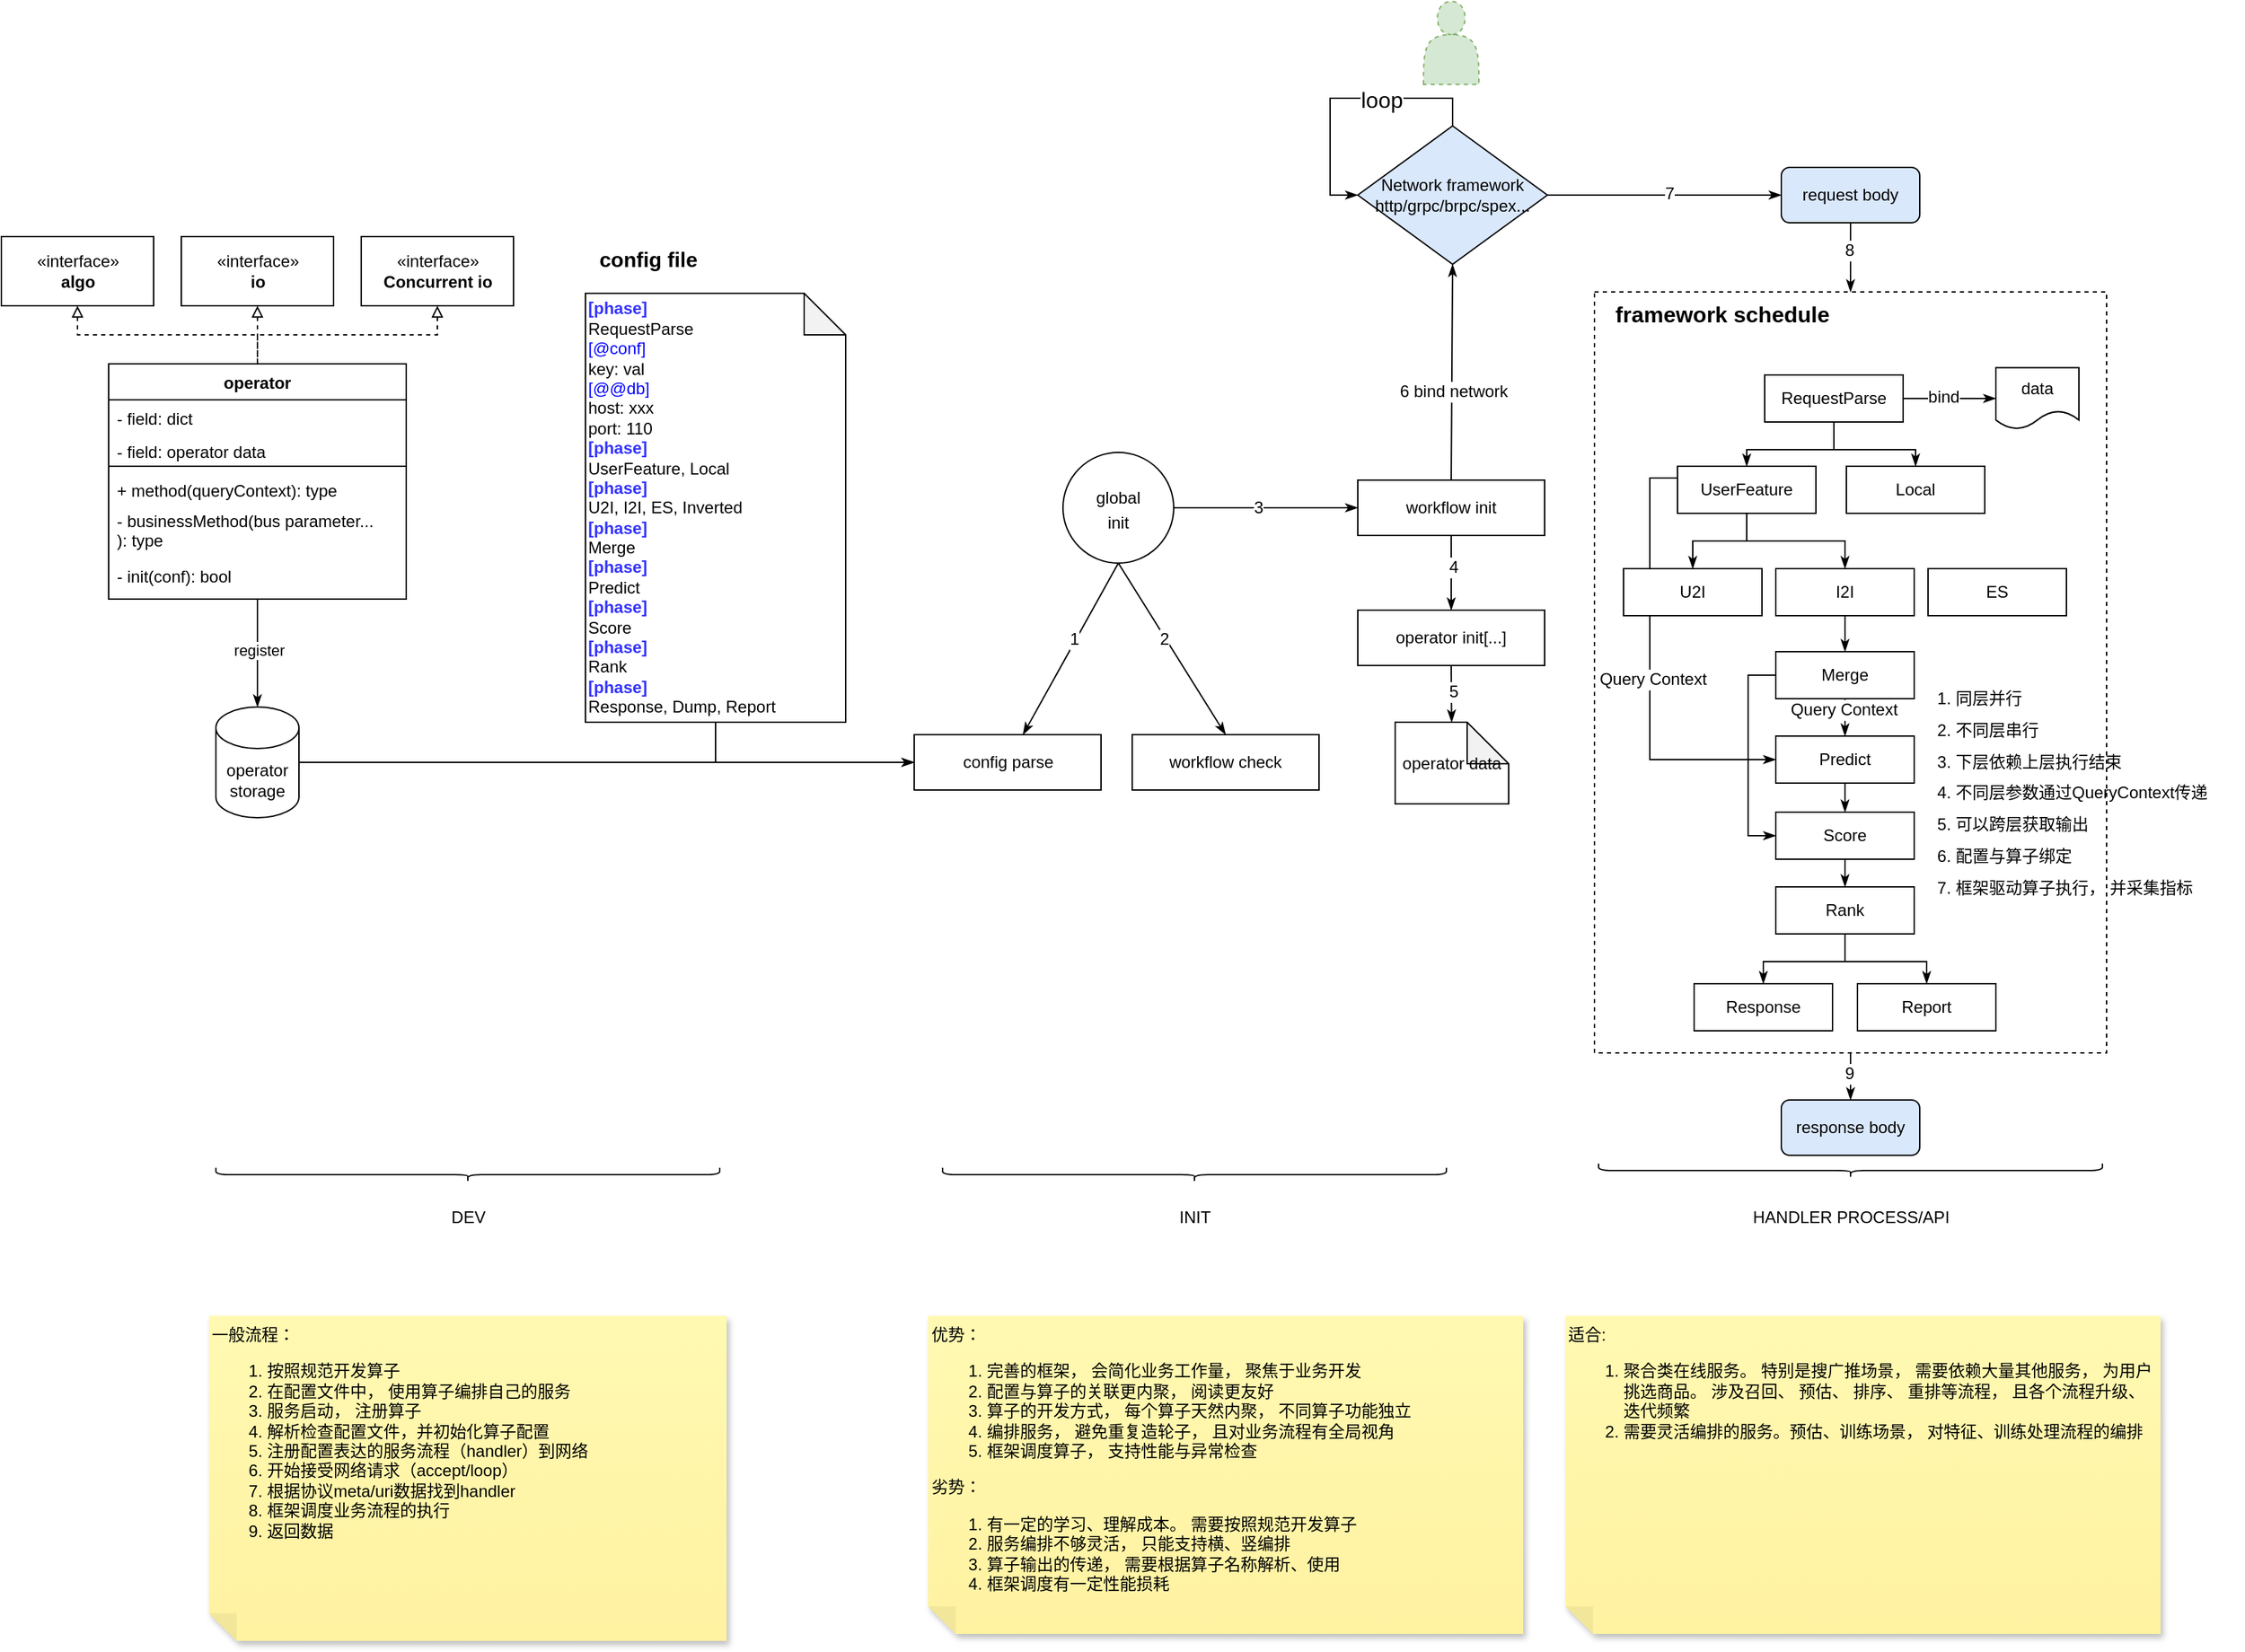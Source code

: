 <mxfile version="20.3.0" type="github">
  <diagram id="qBbRMDuZCxNC1_aumbTr" name="第 1 页">
    <mxGraphModel dx="1234" dy="826" grid="1" gridSize="10" guides="1" tooltips="1" connect="1" arrows="1" fold="1" page="1" pageScale="1" pageWidth="3300" pageHeight="4681" math="0" shadow="0">
      <root>
        <mxCell id="0" />
        <mxCell id="1" parent="0" />
        <mxCell id="05DDijJdnSvila2RPbBB-159" style="edgeStyle=orthogonalEdgeStyle;rounded=0;orthogonalLoop=1;jettySize=auto;html=1;exitX=0.5;exitY=1;exitDx=0;exitDy=0;fontSize=16;fontColor=#000000;startArrow=none;startFill=0;endArrow=classicThin;endFill=1;" parent="1" source="05DDijJdnSvila2RPbBB-137" target="05DDijJdnSvila2RPbBB-158" edge="1">
          <mxGeometry relative="1" as="geometry" />
        </mxCell>
        <mxCell id="05DDijJdnSvila2RPbBB-164" value="9" style="edgeLabel;html=1;align=center;verticalAlign=middle;resizable=0;points=[];fontSize=12;fontColor=#000000;" parent="05DDijJdnSvila2RPbBB-159" vertex="1" connectable="0">
          <mxGeometry x="0.36" relative="1" as="geometry">
            <mxPoint x="-1" y="-5" as="offset" />
          </mxGeometry>
        </mxCell>
        <mxCell id="05DDijJdnSvila2RPbBB-137" value="" style="rounded=0;whiteSpace=wrap;html=1;fontSize=12;fontColor=#000000;dashed=1;" parent="1" vertex="1">
          <mxGeometry x="1201" y="250" width="370" height="550" as="geometry" />
        </mxCell>
        <mxCell id="05DDijJdnSvila2RPbBB-64" value="INIT" style="text;html=1;resizable=0;autosize=1;align=center;verticalAlign=middle;points=[];fillColor=none;strokeColor=none;rounded=0;" parent="1" vertex="1">
          <mxGeometry x="887" y="904" width="50" height="30" as="geometry" />
        </mxCell>
        <mxCell id="05DDijJdnSvila2RPbBB-66" value="HANDLER PROCESS/API" style="text;html=1;resizable=0;autosize=1;align=center;verticalAlign=middle;points=[];fillColor=none;strokeColor=none;rounded=0;" parent="1" vertex="1">
          <mxGeometry x="1301" y="904" width="170" height="30" as="geometry" />
        </mxCell>
        <mxCell id="05DDijJdnSvila2RPbBB-67" value="一般流程：&lt;br&gt;&lt;ol&gt;&lt;li&gt;按照规范开发算子&lt;/li&gt;&lt;li&gt;在配置文件中， 使用算子编排自己的服务&lt;/li&gt;&lt;li&gt;服务启动， 注册算子&lt;/li&gt;&lt;li&gt;解析检查配置文件，并初始化算子配置&lt;/li&gt;&lt;li&gt;注册配置表达的服务流程（handler）到网络&lt;/li&gt;&lt;li&gt;开始接受网络请求（accept/loop）&lt;/li&gt;&lt;li&gt;根据协议meta/uri数据找到handler&lt;/li&gt;&lt;li&gt;框架调度业务流程的执行&lt;/li&gt;&lt;li&gt;返回数据&lt;/li&gt;&lt;/ol&gt;" style="shape=note;whiteSpace=wrap;html=1;backgroundOutline=1;fontColor=#000000;darkOpacity=0.05;fillColor=#FFF9B2;strokeColor=none;fillStyle=solid;direction=west;gradientDirection=north;gradientColor=#FFF2A1;shadow=1;size=20;pointerEvents=1;align=left;verticalAlign=top;" parent="1" vertex="1">
          <mxGeometry x="200" y="990" width="374" height="235" as="geometry" />
        </mxCell>
        <mxCell id="05DDijJdnSvila2RPbBB-68" value="优势：&lt;br&gt;&lt;ol&gt;&lt;li&gt;完善的框架， 会简化业务工作量， 聚焦于业务开发&lt;/li&gt;&lt;li&gt;配置与算子的关联更内聚， 阅读更友好&lt;/li&gt;&lt;li&gt;算子的开发方式， 每个算子天然内聚， 不同算子功能独立&lt;/li&gt;&lt;li&gt;编排服务， 避免重复造轮子， 且对业务流程有全局视角&amp;nbsp;&lt;/li&gt;&lt;li&gt;框架调度算子， 支持性能与异常检查&lt;/li&gt;&lt;/ol&gt;&lt;div&gt;劣势：&lt;/div&gt;&lt;ol&gt;&lt;li&gt;有一定的学习、理解成本。 需要按照规范开发算子&lt;/li&gt;&lt;li&gt;服务编排不够灵活， 只能支持横、竖编排&lt;/li&gt;&lt;li&gt;算子输出的传递， 需要根据算子名称解析、使用&lt;/li&gt;&lt;li&gt;框架调度有一定性能损耗&lt;/li&gt;&lt;/ol&gt;" style="shape=note;whiteSpace=wrap;html=1;backgroundOutline=1;fontColor=#000000;darkOpacity=0.05;fillColor=#FFF9B2;strokeColor=none;fillStyle=solid;direction=west;gradientDirection=north;gradientColor=#FFF2A1;shadow=1;size=20;pointerEvents=1;align=left;verticalAlign=top;" parent="1" vertex="1">
          <mxGeometry x="719.5" y="990" width="430" height="230" as="geometry" />
        </mxCell>
        <mxCell id="05DDijJdnSvila2RPbBB-69" value="operator" style="swimlane;fontStyle=1;align=center;verticalAlign=top;childLayout=stackLayout;horizontal=1;startSize=26;horizontalStack=0;resizeParent=1;resizeParentMax=0;resizeLast=0;collapsible=1;marginBottom=0;" parent="1" vertex="1">
          <mxGeometry x="127.5" y="302" width="215" height="170" as="geometry">
            <mxRectangle x="113" y="330" width="90" height="30" as="alternateBounds" />
          </mxGeometry>
        </mxCell>
        <mxCell id="05DDijJdnSvila2RPbBB-70" value="- field: dict" style="text;strokeColor=none;fillColor=none;align=left;verticalAlign=top;spacingLeft=4;spacingRight=4;overflow=hidden;rotatable=0;points=[[0,0.5],[1,0.5]];portConstraint=eastwest;" parent="05DDijJdnSvila2RPbBB-69" vertex="1">
          <mxGeometry y="26" width="215" height="24" as="geometry" />
        </mxCell>
        <mxCell id="sEDLvpoyQ-O2znFzrF3B-3" value="- field: operator data" style="text;strokeColor=none;fillColor=none;align=left;verticalAlign=top;spacingLeft=4;spacingRight=4;overflow=hidden;rotatable=0;points=[[0,0.5],[1,0.5]];portConstraint=eastwest;" parent="05DDijJdnSvila2RPbBB-69" vertex="1">
          <mxGeometry y="50" width="215" height="20" as="geometry" />
        </mxCell>
        <mxCell id="05DDijJdnSvila2RPbBB-71" value="" style="line;strokeWidth=1;fillColor=none;align=left;verticalAlign=middle;spacingTop=-1;spacingLeft=3;spacingRight=3;rotatable=0;labelPosition=right;points=[];portConstraint=eastwest;" parent="05DDijJdnSvila2RPbBB-69" vertex="1">
          <mxGeometry y="70" width="215" height="8" as="geometry" />
        </mxCell>
        <mxCell id="sEDLvpoyQ-O2znFzrF3B-1" value="+ method(queryContext): type" style="text;strokeColor=none;fillColor=none;align=left;verticalAlign=top;spacingLeft=4;spacingRight=4;overflow=hidden;rotatable=0;points=[[0,0.5],[1,0.5]];portConstraint=eastwest;" parent="05DDijJdnSvila2RPbBB-69" vertex="1">
          <mxGeometry y="78" width="215" height="22" as="geometry" />
        </mxCell>
        <mxCell id="sEDLvpoyQ-O2znFzrF3B-2" value="- businessMethod(bus parameter...&#xa;): type" style="text;strokeColor=none;fillColor=none;align=left;verticalAlign=top;spacingLeft=4;spacingRight=4;overflow=hidden;rotatable=0;points=[[0,0.5],[1,0.5]];portConstraint=eastwest;" parent="05DDijJdnSvila2RPbBB-69" vertex="1">
          <mxGeometry y="100" width="215" height="40" as="geometry" />
        </mxCell>
        <mxCell id="05DDijJdnSvila2RPbBB-72" value="- init(conf): bool" style="text;strokeColor=none;fillColor=none;align=left;verticalAlign=top;spacingLeft=4;spacingRight=4;overflow=hidden;rotatable=0;points=[[0,0.5],[1,0.5]];portConstraint=eastwest;" parent="05DDijJdnSvila2RPbBB-69" vertex="1">
          <mxGeometry y="140" width="215" height="30" as="geometry" />
        </mxCell>
        <mxCell id="05DDijJdnSvila2RPbBB-81" style="edgeStyle=orthogonalEdgeStyle;rounded=0;orthogonalLoop=1;jettySize=auto;html=1;exitX=0.5;exitY=1;exitDx=0;exitDy=0;entryX=0.5;entryY=0;entryDx=0;entryDy=0;startArrow=block;startFill=0;endArrow=none;endFill=0;dashed=1;" parent="1" source="05DDijJdnSvila2RPbBB-78" target="05DDijJdnSvila2RPbBB-69" edge="1">
          <mxGeometry relative="1" as="geometry" />
        </mxCell>
        <mxCell id="05DDijJdnSvila2RPbBB-78" value="«interface»&lt;br&gt;&lt;b&gt;algo&lt;/b&gt;" style="html=1;" parent="1" vertex="1">
          <mxGeometry x="50" y="210" width="110" height="50" as="geometry" />
        </mxCell>
        <mxCell id="05DDijJdnSvila2RPbBB-82" style="edgeStyle=orthogonalEdgeStyle;rounded=0;orthogonalLoop=1;jettySize=auto;html=1;exitX=0.5;exitY=1;exitDx=0;exitDy=0;entryX=0.5;entryY=0;entryDx=0;entryDy=0;dashed=1;startArrow=block;startFill=0;endArrow=none;endFill=0;" parent="1" source="05DDijJdnSvila2RPbBB-79" target="05DDijJdnSvila2RPbBB-69" edge="1">
          <mxGeometry relative="1" as="geometry" />
        </mxCell>
        <mxCell id="05DDijJdnSvila2RPbBB-79" value="«interface»&lt;br&gt;&lt;b&gt;io&lt;/b&gt;" style="html=1;" parent="1" vertex="1">
          <mxGeometry x="180" y="210" width="110" height="50" as="geometry" />
        </mxCell>
        <mxCell id="05DDijJdnSvila2RPbBB-84" style="edgeStyle=orthogonalEdgeStyle;rounded=0;orthogonalLoop=1;jettySize=auto;html=1;exitX=0.5;exitY=1;exitDx=0;exitDy=0;entryX=0.5;entryY=0;entryDx=0;entryDy=0;dashed=1;startArrow=block;startFill=0;endArrow=none;endFill=0;" parent="1" source="05DDijJdnSvila2RPbBB-80" target="05DDijJdnSvila2RPbBB-69" edge="1">
          <mxGeometry relative="1" as="geometry" />
        </mxCell>
        <mxCell id="05DDijJdnSvila2RPbBB-80" value="«interface»&lt;br&gt;&lt;b&gt;Concurrent io&lt;/b&gt;" style="html=1;" parent="1" vertex="1">
          <mxGeometry x="310" y="210" width="110" height="50" as="geometry" />
        </mxCell>
        <mxCell id="05DDijJdnSvila2RPbBB-86" style="edgeStyle=orthogonalEdgeStyle;rounded=0;orthogonalLoop=1;jettySize=auto;html=1;exitX=0.5;exitY=0;exitDx=0;exitDy=0;exitPerimeter=0;entryX=0.5;entryY=1.006;entryDx=0;entryDy=0;entryPerimeter=0;startArrow=classicThin;startFill=1;endArrow=none;endFill=0;" parent="1" source="05DDijJdnSvila2RPbBB-85" target="05DDijJdnSvila2RPbBB-72" edge="1">
          <mxGeometry relative="1" as="geometry" />
        </mxCell>
        <mxCell id="05DDijJdnSvila2RPbBB-87" value="register" style="edgeLabel;html=1;align=center;verticalAlign=middle;resizable=0;points=[];" parent="05DDijJdnSvila2RPbBB-86" vertex="1" connectable="0">
          <mxGeometry x="0.092" y="-1" relative="1" as="geometry">
            <mxPoint y="1" as="offset" />
          </mxGeometry>
        </mxCell>
        <mxCell id="05DDijJdnSvila2RPbBB-94" style="edgeStyle=orthogonalEdgeStyle;rounded=0;orthogonalLoop=1;jettySize=auto;html=1;exitX=1;exitY=0.5;exitDx=0;exitDy=0;exitPerimeter=0;entryX=0;entryY=0.5;entryDx=0;entryDy=0;fontSize=12;fontColor=#000000;startArrow=none;startFill=0;endArrow=classicThin;endFill=1;" parent="1" source="05DDijJdnSvila2RPbBB-85" target="05DDijJdnSvila2RPbBB-93" edge="1">
          <mxGeometry relative="1" as="geometry" />
        </mxCell>
        <mxCell id="05DDijJdnSvila2RPbBB-85" value="operator storage" style="shape=cylinder3;whiteSpace=wrap;html=1;boundedLbl=1;backgroundOutline=1;size=15;" parent="1" vertex="1">
          <mxGeometry x="205" y="550" width="60" height="80" as="geometry" />
        </mxCell>
        <mxCell id="05DDijJdnSvila2RPbBB-95" style="edgeStyle=orthogonalEdgeStyle;rounded=0;orthogonalLoop=1;jettySize=auto;html=1;exitX=0.5;exitY=1;exitDx=0;exitDy=0;exitPerimeter=0;entryX=0;entryY=0.5;entryDx=0;entryDy=0;fontSize=12;fontColor=#000000;startArrow=none;startFill=0;endArrow=classicThin;endFill=1;" parent="1" source="05DDijJdnSvila2RPbBB-89" target="05DDijJdnSvila2RPbBB-93" edge="1">
          <mxGeometry relative="1" as="geometry" />
        </mxCell>
        <mxCell id="05DDijJdnSvila2RPbBB-89" value="&lt;b&gt;&lt;font color=&quot;#3333ff&quot;&gt;[phase]&lt;/font&gt;&lt;br&gt;&lt;/b&gt;RequestParse&lt;br&gt;&lt;font color=&quot;#0000ff&quot;&gt;[@conf]&lt;/font&gt;&lt;br&gt;key: val&lt;br&gt;&lt;font color=&quot;#0000ff&quot;&gt;[@@db]&lt;/font&gt;&lt;br&gt;host: xxx&lt;br&gt;port: 110&lt;br&gt;&lt;b&gt;&lt;font color=&quot;#3333ff&quot;&gt;[phase]&lt;/font&gt;&lt;/b&gt;&lt;br&gt;UserFeature, Local&lt;br&gt;&lt;b&gt;&lt;font color=&quot;#3333ff&quot;&gt;[phase]&lt;/font&gt;&lt;/b&gt;&lt;br&gt;U2I, I2I, ES, I&lt;span style=&quot;background-color: initial;&quot;&gt;nverted&lt;br&gt;&lt;b&gt;&lt;font color=&quot;#3333ff&quot;&gt;[phase]&lt;/font&gt;&lt;/b&gt;&lt;br&gt;Merge&lt;br&gt;&lt;b&gt;&lt;font color=&quot;#3333ff&quot;&gt;[phase]&lt;/font&gt;&lt;/b&gt;&lt;br&gt;Predict&lt;br&gt;&lt;b&gt;&lt;font color=&quot;#3333ff&quot;&gt;[phase]&lt;/font&gt;&lt;/b&gt;&lt;br&gt;Score&lt;br&gt;&lt;/span&gt;&lt;div&gt;&lt;b&gt;&lt;font color=&quot;#3333ff&quot;&gt;[phase]&lt;/font&gt;&lt;/b&gt;&lt;/div&gt;&lt;div&gt;Rank&lt;/div&gt;&lt;div&gt;&lt;b&gt;&lt;font color=&quot;#3333ff&quot;&gt;[phase]&lt;/font&gt;&lt;/b&gt;&lt;/div&gt;&lt;div&gt;Response, Dump, Report&lt;/div&gt;" style="shape=note;whiteSpace=wrap;html=1;backgroundOutline=1;darkOpacity=0.05;align=left;" parent="1" vertex="1">
          <mxGeometry x="472" y="251" width="188" height="310" as="geometry" />
        </mxCell>
        <mxCell id="05DDijJdnSvila2RPbBB-90" value="&lt;b&gt;&lt;font style=&quot;font-size: 15px;&quot;&gt;config file&lt;/font&gt;&lt;/b&gt;" style="text;html=1;resizable=0;autosize=1;align=center;verticalAlign=middle;points=[];fillColor=none;strokeColor=none;rounded=0;" parent="1" vertex="1">
          <mxGeometry x="472" y="211" width="90" height="30" as="geometry" />
        </mxCell>
        <mxCell id="05DDijJdnSvila2RPbBB-97" style="rounded=0;orthogonalLoop=1;jettySize=auto;html=1;exitX=0.5;exitY=1;exitDx=0;exitDy=0;fontSize=12;fontColor=#000000;startArrow=none;startFill=0;endArrow=classicThin;endFill=1;" parent="1" source="05DDijJdnSvila2RPbBB-91" target="05DDijJdnSvila2RPbBB-93" edge="1">
          <mxGeometry relative="1" as="geometry" />
        </mxCell>
        <mxCell id="05DDijJdnSvila2RPbBB-99" value="1" style="edgeLabel;html=1;align=center;verticalAlign=middle;resizable=0;points=[];fontSize=12;fontColor=#000000;" parent="05DDijJdnSvila2RPbBB-97" vertex="1" connectable="0">
          <mxGeometry x="-0.091" y="-1" relative="1" as="geometry">
            <mxPoint y="-1" as="offset" />
          </mxGeometry>
        </mxCell>
        <mxCell id="05DDijJdnSvila2RPbBB-98" style="edgeStyle=none;rounded=0;orthogonalLoop=1;jettySize=auto;html=1;exitX=0.5;exitY=1;exitDx=0;exitDy=0;entryX=0.5;entryY=0;entryDx=0;entryDy=0;fontSize=12;fontColor=#000000;startArrow=none;startFill=0;endArrow=classicThin;endFill=1;" parent="1" source="05DDijJdnSvila2RPbBB-91" target="05DDijJdnSvila2RPbBB-96" edge="1">
          <mxGeometry relative="1" as="geometry" />
        </mxCell>
        <mxCell id="05DDijJdnSvila2RPbBB-102" value="2" style="edgeLabel;html=1;align=center;verticalAlign=middle;resizable=0;points=[];fontSize=12;fontColor=#000000;" parent="05DDijJdnSvila2RPbBB-98" vertex="1" connectable="0">
          <mxGeometry x="-0.146" relative="1" as="geometry">
            <mxPoint y="2" as="offset" />
          </mxGeometry>
        </mxCell>
        <mxCell id="05DDijJdnSvila2RPbBB-104" style="edgeStyle=none;rounded=0;orthogonalLoop=1;jettySize=auto;html=1;exitX=1;exitY=0.5;exitDx=0;exitDy=0;entryX=0;entryY=0.5;entryDx=0;entryDy=0;fontSize=12;fontColor=#000000;startArrow=none;startFill=0;endArrow=classicThin;endFill=1;" parent="1" source="05DDijJdnSvila2RPbBB-91" target="05DDijJdnSvila2RPbBB-103" edge="1">
          <mxGeometry relative="1" as="geometry">
            <mxPoint x="967" y="406" as="targetPoint" />
          </mxGeometry>
        </mxCell>
        <mxCell id="05DDijJdnSvila2RPbBB-105" value="3" style="edgeLabel;html=1;align=center;verticalAlign=middle;resizable=0;points=[];fontSize=12;fontColor=#000000;" parent="05DDijJdnSvila2RPbBB-104" vertex="1" connectable="0">
          <mxGeometry x="-0.086" relative="1" as="geometry">
            <mxPoint as="offset" />
          </mxGeometry>
        </mxCell>
        <mxCell id="05DDijJdnSvila2RPbBB-91" value="&lt;font style=&quot;font-size: 12px;&quot; color=&quot;#000000&quot;&gt;global&lt;br&gt;init&lt;br&gt;&lt;/font&gt;" style="ellipse;whiteSpace=wrap;html=1;aspect=fixed;fontSize=15;fontColor=#0000FF;" parent="1" vertex="1">
          <mxGeometry x="817" y="366" width="80" height="80" as="geometry" />
        </mxCell>
        <mxCell id="05DDijJdnSvila2RPbBB-93" value="config parse" style="rounded=0;whiteSpace=wrap;html=1;fontSize=12;fontColor=#000000;" parent="1" vertex="1">
          <mxGeometry x="709.5" y="570" width="135" height="40" as="geometry" />
        </mxCell>
        <mxCell id="05DDijJdnSvila2RPbBB-96" value="workflow check" style="rounded=0;whiteSpace=wrap;html=1;fontSize=12;fontColor=#000000;" parent="1" vertex="1">
          <mxGeometry x="867" y="570" width="135" height="40" as="geometry" />
        </mxCell>
        <mxCell id="05DDijJdnSvila2RPbBB-108" style="edgeStyle=none;rounded=0;orthogonalLoop=1;jettySize=auto;html=1;exitX=0.5;exitY=1;exitDx=0;exitDy=0;entryX=0.5;entryY=0;entryDx=0;entryDy=0;fontSize=12;fontColor=#000000;startArrow=none;startFill=0;endArrow=classicThin;endFill=1;" parent="1" source="05DDijJdnSvila2RPbBB-103" target="05DDijJdnSvila2RPbBB-110" edge="1">
          <mxGeometry relative="1" as="geometry">
            <mxPoint x="1097.5" y="470" as="targetPoint" />
          </mxGeometry>
        </mxCell>
        <mxCell id="05DDijJdnSvila2RPbBB-109" value="4" style="edgeLabel;html=1;align=center;verticalAlign=middle;resizable=0;points=[];fontSize=12;fontColor=#000000;" parent="05DDijJdnSvila2RPbBB-108" vertex="1" connectable="0">
          <mxGeometry x="-0.364" y="1" relative="1" as="geometry">
            <mxPoint y="6" as="offset" />
          </mxGeometry>
        </mxCell>
        <mxCell id="05DDijJdnSvila2RPbBB-115" style="edgeStyle=none;rounded=0;orthogonalLoop=1;jettySize=auto;html=1;exitX=0.5;exitY=0;exitDx=0;exitDy=0;entryX=0.5;entryY=1;entryDx=0;entryDy=0;fontSize=12;fontColor=#000000;startArrow=none;startFill=0;endArrow=classicThin;endFill=1;" parent="1" source="05DDijJdnSvila2RPbBB-103" target="05DDijJdnSvila2RPbBB-114" edge="1">
          <mxGeometry relative="1" as="geometry" />
        </mxCell>
        <mxCell id="05DDijJdnSvila2RPbBB-116" value="6 bind network" style="edgeLabel;html=1;align=center;verticalAlign=middle;resizable=0;points=[];fontSize=12;fontColor=#000000;" parent="05DDijJdnSvila2RPbBB-115" vertex="1" connectable="0">
          <mxGeometry x="-0.179" y="-1" relative="1" as="geometry">
            <mxPoint as="offset" />
          </mxGeometry>
        </mxCell>
        <mxCell id="05DDijJdnSvila2RPbBB-103" value="workflow init" style="rounded=0;whiteSpace=wrap;html=1;fontSize=12;fontColor=#000000;" parent="1" vertex="1">
          <mxGeometry x="1030" y="386" width="135" height="40" as="geometry" />
        </mxCell>
        <mxCell id="05DDijJdnSvila2RPbBB-112" style="edgeStyle=none;rounded=0;orthogonalLoop=1;jettySize=auto;html=1;exitX=0.5;exitY=1;exitDx=0;exitDy=0;fontSize=12;fontColor=#000000;startArrow=none;startFill=0;endArrow=classicThin;endFill=1;" parent="1" source="05DDijJdnSvila2RPbBB-110" target="05DDijJdnSvila2RPbBB-111" edge="1">
          <mxGeometry relative="1" as="geometry" />
        </mxCell>
        <mxCell id="05DDijJdnSvila2RPbBB-113" value="5" style="edgeLabel;html=1;align=center;verticalAlign=middle;resizable=0;points=[];fontSize=12;fontColor=#000000;" parent="05DDijJdnSvila2RPbBB-112" vertex="1" connectable="0">
          <mxGeometry x="-0.073" y="1" relative="1" as="geometry">
            <mxPoint as="offset" />
          </mxGeometry>
        </mxCell>
        <mxCell id="05DDijJdnSvila2RPbBB-110" value="operator init[...]" style="rounded=0;whiteSpace=wrap;html=1;fontSize=12;fontColor=#000000;" parent="1" vertex="1">
          <mxGeometry x="1030" y="480" width="135" height="40" as="geometry" />
        </mxCell>
        <mxCell id="05DDijJdnSvila2RPbBB-111" value="operator data" style="shape=note;whiteSpace=wrap;html=1;backgroundOutline=1;darkOpacity=0.05;fontSize=12;fontColor=#000000;" parent="1" vertex="1">
          <mxGeometry x="1057" y="561" width="82" height="59" as="geometry" />
        </mxCell>
        <mxCell id="05DDijJdnSvila2RPbBB-156" style="edgeStyle=orthogonalEdgeStyle;rounded=0;orthogonalLoop=1;jettySize=auto;html=1;exitX=1;exitY=0.5;exitDx=0;exitDy=0;entryX=0;entryY=0.5;entryDx=0;entryDy=0;fontSize=16;fontColor=#000000;startArrow=none;startFill=0;endArrow=classicThin;endFill=1;" parent="1" source="05DDijJdnSvila2RPbBB-114" target="05DDijJdnSvila2RPbBB-119" edge="1">
          <mxGeometry relative="1" as="geometry" />
        </mxCell>
        <mxCell id="05DDijJdnSvila2RPbBB-161" value="7" style="edgeLabel;html=1;align=center;verticalAlign=middle;resizable=0;points=[];fontSize=12;fontColor=#000000;fontStyle=0" parent="05DDijJdnSvila2RPbBB-156" vertex="1" connectable="0">
          <mxGeometry x="0.041" y="-2" relative="1" as="geometry">
            <mxPoint y="-3" as="offset" />
          </mxGeometry>
        </mxCell>
        <mxCell id="05DDijJdnSvila2RPbBB-114" value="&lt;div&gt;Network framework&lt;/div&gt;&lt;div&gt;http/grpc/brpc/spex...&lt;/div&gt;" style="rhombus;whiteSpace=wrap;html=1;fillColor=#DAE8FC;" parent="1" vertex="1">
          <mxGeometry x="1030" y="130" width="137" height="100" as="geometry" />
        </mxCell>
        <mxCell id="05DDijJdnSvila2RPbBB-157" style="edgeStyle=orthogonalEdgeStyle;rounded=0;orthogonalLoop=1;jettySize=auto;html=1;exitX=0.5;exitY=1;exitDx=0;exitDy=0;entryX=0.5;entryY=0;entryDx=0;entryDy=0;fontSize=16;fontColor=#000000;startArrow=none;startFill=0;endArrow=classicThin;endFill=1;" parent="1" source="05DDijJdnSvila2RPbBB-119" target="05DDijJdnSvila2RPbBB-137" edge="1">
          <mxGeometry relative="1" as="geometry" />
        </mxCell>
        <mxCell id="05DDijJdnSvila2RPbBB-163" value="8" style="edgeLabel;html=1;align=center;verticalAlign=middle;resizable=0;points=[];fontSize=12;fontColor=#000000;" parent="05DDijJdnSvila2RPbBB-157" vertex="1" connectable="0">
          <mxGeometry x="-0.2" y="-1" relative="1" as="geometry">
            <mxPoint as="offset" />
          </mxGeometry>
        </mxCell>
        <mxCell id="05DDijJdnSvila2RPbBB-119" value="request body" style="rounded=1;whiteSpace=wrap;html=1;fontSize=12;fontColor=#000000;fillColor=#DAE8FC;" parent="1" vertex="1">
          <mxGeometry x="1336" y="160" width="100" height="40" as="geometry" />
        </mxCell>
        <mxCell id="05DDijJdnSvila2RPbBB-124" value="" style="edgeStyle=orthogonalEdgeStyle;rounded=0;orthogonalLoop=1;jettySize=auto;html=1;fontSize=12;fontColor=#000000;startArrow=none;startFill=0;endArrow=classicThin;endFill=1;entryX=0;entryY=0.5;entryDx=0;entryDy=0;" parent="1" source="05DDijJdnSvila2RPbBB-120" target="05DDijJdnSvila2RPbBB-123" edge="1">
          <mxGeometry relative="1" as="geometry">
            <mxPoint x="1467" y="357.3" as="targetPoint" />
          </mxGeometry>
        </mxCell>
        <mxCell id="05DDijJdnSvila2RPbBB-125" value="bind" style="edgeLabel;html=1;align=center;verticalAlign=middle;resizable=0;points=[];fontSize=12;fontColor=#000000;" parent="05DDijJdnSvila2RPbBB-124" vertex="1" connectable="0">
          <mxGeometry x="-0.132" y="-3" relative="1" as="geometry">
            <mxPoint y="-4" as="offset" />
          </mxGeometry>
        </mxCell>
        <mxCell id="05DDijJdnSvila2RPbBB-138" style="edgeStyle=orthogonalEdgeStyle;rounded=0;orthogonalLoop=1;jettySize=auto;html=1;exitX=0.5;exitY=1;exitDx=0;exitDy=0;entryX=0.5;entryY=0;entryDx=0;entryDy=0;fontSize=12;fontColor=#000000;startArrow=none;startFill=0;endArrow=classicThin;endFill=1;" parent="1" source="05DDijJdnSvila2RPbBB-120" target="05DDijJdnSvila2RPbBB-126" edge="1">
          <mxGeometry relative="1" as="geometry" />
        </mxCell>
        <mxCell id="05DDijJdnSvila2RPbBB-139" style="edgeStyle=orthogonalEdgeStyle;rounded=0;orthogonalLoop=1;jettySize=auto;html=1;exitX=0.5;exitY=1;exitDx=0;exitDy=0;entryX=0.5;entryY=0;entryDx=0;entryDy=0;fontSize=12;fontColor=#000000;startArrow=none;startFill=0;endArrow=classicThin;endFill=1;" parent="1" source="05DDijJdnSvila2RPbBB-120" target="05DDijJdnSvila2RPbBB-136" edge="1">
          <mxGeometry relative="1" as="geometry" />
        </mxCell>
        <mxCell id="05DDijJdnSvila2RPbBB-120" value="&lt;span style=&quot;text-align: left;&quot;&gt;RequestParse&lt;/span&gt;" style="rounded=0;whiteSpace=wrap;html=1;fontSize=12;fontColor=#000000;" parent="1" vertex="1">
          <mxGeometry x="1324" y="310" width="100" height="34" as="geometry" />
        </mxCell>
        <mxCell id="05DDijJdnSvila2RPbBB-123" value="data" style="shape=document;whiteSpace=wrap;html=1;boundedLbl=1;fontColor=#000000;rounded=0;" parent="1" vertex="1">
          <mxGeometry x="1491" y="304.75" width="60" height="44.5" as="geometry" />
        </mxCell>
        <mxCell id="05DDijJdnSvila2RPbBB-140" style="edgeStyle=orthogonalEdgeStyle;rounded=0;orthogonalLoop=1;jettySize=auto;html=1;exitX=0.5;exitY=1;exitDx=0;exitDy=0;fontSize=12;fontColor=#000000;startArrow=none;startFill=0;endArrow=classicThin;endFill=1;" parent="1" source="05DDijJdnSvila2RPbBB-126" target="05DDijJdnSvila2RPbBB-135" edge="1">
          <mxGeometry relative="1" as="geometry" />
        </mxCell>
        <mxCell id="05DDijJdnSvila2RPbBB-141" style="edgeStyle=orthogonalEdgeStyle;rounded=0;orthogonalLoop=1;jettySize=auto;html=1;exitX=0.5;exitY=1;exitDx=0;exitDy=0;entryX=0.5;entryY=0;entryDx=0;entryDy=0;fontSize=12;fontColor=#000000;startArrow=none;startFill=0;endArrow=classicThin;endFill=1;" parent="1" source="05DDijJdnSvila2RPbBB-126" target="05DDijJdnSvila2RPbBB-134" edge="1">
          <mxGeometry relative="1" as="geometry" />
        </mxCell>
        <mxCell id="05DDijJdnSvila2RPbBB-149" style="edgeStyle=orthogonalEdgeStyle;rounded=0;orthogonalLoop=1;jettySize=auto;html=1;exitX=0;exitY=0.25;exitDx=0;exitDy=0;entryX=0;entryY=0.5;entryDx=0;entryDy=0;fontSize=12;fontColor=#000000;startArrow=none;startFill=0;endArrow=classicThin;endFill=1;" parent="1" source="05DDijJdnSvila2RPbBB-126" target="05DDijJdnSvila2RPbBB-128" edge="1">
          <mxGeometry relative="1" as="geometry" />
        </mxCell>
        <mxCell id="05DDijJdnSvila2RPbBB-151" value="Query Context" style="edgeLabel;html=1;align=center;verticalAlign=middle;resizable=0;points=[];fontSize=12;fontColor=#000000;" parent="05DDijJdnSvila2RPbBB-149" vertex="1" connectable="0">
          <mxGeometry x="0.052" y="2" relative="1" as="geometry">
            <mxPoint as="offset" />
          </mxGeometry>
        </mxCell>
        <mxCell id="05DDijJdnSvila2RPbBB-126" value="&lt;div style=&quot;text-align: left;&quot;&gt;&lt;span style=&quot;background-color: initial;&quot;&gt;UserFeature&lt;/span&gt;&lt;/div&gt;" style="rounded=0;whiteSpace=wrap;html=1;fontSize=12;fontColor=#000000;" parent="1" vertex="1">
          <mxGeometry x="1261" y="376" width="100" height="34" as="geometry" />
        </mxCell>
        <mxCell id="05DDijJdnSvila2RPbBB-127" value="&lt;span style=&quot;text-align: left;&quot;&gt;Report&lt;/span&gt;" style="rounded=0;whiteSpace=wrap;html=1;fontSize=12;fontColor=#000000;" parent="1" vertex="1">
          <mxGeometry x="1391" y="750" width="100" height="34" as="geometry" />
        </mxCell>
        <mxCell id="05DDijJdnSvila2RPbBB-145" style="edgeStyle=orthogonalEdgeStyle;rounded=0;orthogonalLoop=1;jettySize=auto;html=1;exitX=0.5;exitY=1;exitDx=0;exitDy=0;entryX=0.5;entryY=0;entryDx=0;entryDy=0;fontSize=12;fontColor=#000000;startArrow=none;startFill=0;endArrow=classicThin;endFill=1;" parent="1" source="05DDijJdnSvila2RPbBB-128" target="05DDijJdnSvila2RPbBB-131" edge="1">
          <mxGeometry relative="1" as="geometry" />
        </mxCell>
        <mxCell id="05DDijJdnSvila2RPbBB-128" value="&lt;span style=&quot;text-align: left;&quot;&gt;Predict&lt;/span&gt;" style="rounded=0;whiteSpace=wrap;html=1;fontSize=12;fontColor=#000000;" parent="1" vertex="1">
          <mxGeometry x="1332" y="571" width="100" height="34" as="geometry" />
        </mxCell>
        <mxCell id="05DDijJdnSvila2RPbBB-129" value="&lt;span style=&quot;text-align: left;&quot;&gt;Response&lt;/span&gt;" style="rounded=0;whiteSpace=wrap;html=1;fontSize=12;fontColor=#000000;" parent="1" vertex="1">
          <mxGeometry x="1273" y="750" width="100" height="34" as="geometry" />
        </mxCell>
        <mxCell id="05DDijJdnSvila2RPbBB-147" style="edgeStyle=orthogonalEdgeStyle;rounded=0;orthogonalLoop=1;jettySize=auto;html=1;exitX=0.5;exitY=1;exitDx=0;exitDy=0;entryX=0.5;entryY=0;entryDx=0;entryDy=0;fontSize=12;fontColor=#000000;startArrow=none;startFill=0;endArrow=classicThin;endFill=1;" parent="1" source="05DDijJdnSvila2RPbBB-130" target="05DDijJdnSvila2RPbBB-129" edge="1">
          <mxGeometry relative="1" as="geometry" />
        </mxCell>
        <mxCell id="05DDijJdnSvila2RPbBB-148" style="edgeStyle=orthogonalEdgeStyle;rounded=0;orthogonalLoop=1;jettySize=auto;html=1;exitX=0.5;exitY=1;exitDx=0;exitDy=0;entryX=0.5;entryY=0;entryDx=0;entryDy=0;fontSize=12;fontColor=#000000;startArrow=none;startFill=0;endArrow=classicThin;endFill=1;" parent="1" source="05DDijJdnSvila2RPbBB-130" target="05DDijJdnSvila2RPbBB-127" edge="1">
          <mxGeometry relative="1" as="geometry" />
        </mxCell>
        <mxCell id="05DDijJdnSvila2RPbBB-130" value="&lt;div style=&quot;text-align: left;&quot;&gt;&lt;span style=&quot;background-color: initial;&quot;&gt;Rank&lt;/span&gt;&lt;/div&gt;" style="rounded=0;whiteSpace=wrap;html=1;fontSize=12;fontColor=#000000;" parent="1" vertex="1">
          <mxGeometry x="1332" y="680" width="100" height="34" as="geometry" />
        </mxCell>
        <mxCell id="05DDijJdnSvila2RPbBB-146" style="edgeStyle=orthogonalEdgeStyle;rounded=0;orthogonalLoop=1;jettySize=auto;html=1;exitX=0.5;exitY=1;exitDx=0;exitDy=0;entryX=0.5;entryY=0;entryDx=0;entryDy=0;fontSize=12;fontColor=#000000;startArrow=none;startFill=0;endArrow=classicThin;endFill=1;" parent="1" source="05DDijJdnSvila2RPbBB-131" target="05DDijJdnSvila2RPbBB-130" edge="1">
          <mxGeometry relative="1" as="geometry" />
        </mxCell>
        <mxCell id="05DDijJdnSvila2RPbBB-131" value="&lt;span style=&quot;text-align: left;&quot;&gt;Score&lt;/span&gt;" style="rounded=0;whiteSpace=wrap;html=1;fontSize=12;fontColor=#000000;" parent="1" vertex="1">
          <mxGeometry x="1332" y="626" width="100" height="34" as="geometry" />
        </mxCell>
        <mxCell id="05DDijJdnSvila2RPbBB-144" style="edgeStyle=orthogonalEdgeStyle;rounded=0;orthogonalLoop=1;jettySize=auto;html=1;exitX=0.5;exitY=1;exitDx=0;exitDy=0;entryX=0.5;entryY=0;entryDx=0;entryDy=0;fontSize=12;fontColor=#000000;startArrow=none;startFill=0;endArrow=classicThin;endFill=1;" parent="1" source="05DDijJdnSvila2RPbBB-132" target="05DDijJdnSvila2RPbBB-128" edge="1">
          <mxGeometry relative="1" as="geometry" />
        </mxCell>
        <mxCell id="05DDijJdnSvila2RPbBB-152" value="Query Context" style="edgeLabel;html=1;align=center;verticalAlign=middle;resizable=0;points=[];fontSize=12;fontColor=#000000;" parent="05DDijJdnSvila2RPbBB-144" vertex="1" connectable="0">
          <mxGeometry x="-0.407" y="-1" relative="1" as="geometry">
            <mxPoint as="offset" />
          </mxGeometry>
        </mxCell>
        <mxCell id="05DDijJdnSvila2RPbBB-150" style="edgeStyle=orthogonalEdgeStyle;rounded=0;orthogonalLoop=1;jettySize=auto;html=1;exitX=0;exitY=0.5;exitDx=0;exitDy=0;entryX=0;entryY=0.5;entryDx=0;entryDy=0;fontSize=12;fontColor=#000000;startArrow=none;startFill=0;endArrow=classicThin;endFill=1;" parent="1" source="05DDijJdnSvila2RPbBB-132" target="05DDijJdnSvila2RPbBB-131" edge="1">
          <mxGeometry relative="1" as="geometry" />
        </mxCell>
        <mxCell id="05DDijJdnSvila2RPbBB-132" value="&lt;span style=&quot;text-align: left;&quot;&gt;Merge&lt;br&gt;&lt;/span&gt;" style="rounded=0;whiteSpace=wrap;html=1;fontSize=12;fontColor=#000000;" parent="1" vertex="1">
          <mxGeometry x="1332" y="510" width="100" height="34" as="geometry" />
        </mxCell>
        <mxCell id="05DDijJdnSvila2RPbBB-133" value="&lt;span style=&quot;text-align: left;&quot;&gt;ES&lt;/span&gt;" style="rounded=0;whiteSpace=wrap;html=1;fontSize=12;fontColor=#000000;" parent="1" vertex="1">
          <mxGeometry x="1442" y="450" width="100" height="34" as="geometry" />
        </mxCell>
        <mxCell id="05DDijJdnSvila2RPbBB-143" style="edgeStyle=orthogonalEdgeStyle;rounded=0;orthogonalLoop=1;jettySize=auto;html=1;exitX=0.5;exitY=1;exitDx=0;exitDy=0;entryX=0.5;entryY=0;entryDx=0;entryDy=0;fontSize=12;fontColor=#000000;startArrow=none;startFill=0;endArrow=classicThin;endFill=1;" parent="1" source="05DDijJdnSvila2RPbBB-134" target="05DDijJdnSvila2RPbBB-132" edge="1">
          <mxGeometry relative="1" as="geometry" />
        </mxCell>
        <mxCell id="05DDijJdnSvila2RPbBB-134" value="&lt;span style=&quot;text-align: left;&quot;&gt;I2I&lt;/span&gt;" style="rounded=0;whiteSpace=wrap;html=1;fontSize=12;fontColor=#000000;" parent="1" vertex="1">
          <mxGeometry x="1332" y="450" width="100" height="34" as="geometry" />
        </mxCell>
        <mxCell id="05DDijJdnSvila2RPbBB-135" value="&lt;span style=&quot;text-align: left;&quot;&gt;U2I&lt;/span&gt;" style="rounded=0;whiteSpace=wrap;html=1;fontSize=12;fontColor=#000000;" parent="1" vertex="1">
          <mxGeometry x="1222" y="450" width="100" height="34" as="geometry" />
        </mxCell>
        <mxCell id="05DDijJdnSvila2RPbBB-136" value="&lt;span style=&quot;text-align: left;&quot;&gt;Local&lt;/span&gt;" style="rounded=0;whiteSpace=wrap;html=1;fontSize=12;fontColor=#000000;" parent="1" vertex="1">
          <mxGeometry x="1383" y="376" width="100" height="34" as="geometry" />
        </mxCell>
        <mxCell id="05DDijJdnSvila2RPbBB-153" value="&lt;b&gt;&lt;font style=&quot;font-size: 16px;&quot;&gt;framework schedule&lt;/font&gt;&lt;/b&gt;" style="text;html=1;resizable=0;autosize=1;align=center;verticalAlign=middle;points=[];fillColor=none;strokeColor=none;rounded=0;dashed=1;fontSize=12;fontColor=#000000;" parent="1" vertex="1">
          <mxGeometry x="1203" y="251" width="180" height="30" as="geometry" />
        </mxCell>
        <mxCell id="05DDijJdnSvila2RPbBB-154" style="edgeStyle=orthogonalEdgeStyle;rounded=0;orthogonalLoop=1;jettySize=auto;html=1;exitX=0.5;exitY=0;exitDx=0;exitDy=0;entryX=0;entryY=0.5;entryDx=0;entryDy=0;fontSize=16;fontColor=#000000;startArrow=none;startFill=0;endArrow=classicThin;endFill=1;" parent="1" source="05DDijJdnSvila2RPbBB-114" target="05DDijJdnSvila2RPbBB-114" edge="1">
          <mxGeometry relative="1" as="geometry">
            <Array as="points">
              <mxPoint x="1099" y="110" />
              <mxPoint x="1010" y="110" />
              <mxPoint x="1010" y="180" />
            </Array>
          </mxGeometry>
        </mxCell>
        <mxCell id="05DDijJdnSvila2RPbBB-155" value="loop" style="edgeLabel;html=1;align=center;verticalAlign=middle;resizable=0;points=[];fontSize=16;fontColor=#000000;" parent="05DDijJdnSvila2RPbBB-154" vertex="1" connectable="0">
          <mxGeometry x="-0.275" y="1" relative="1" as="geometry">
            <mxPoint as="offset" />
          </mxGeometry>
        </mxCell>
        <mxCell id="05DDijJdnSvila2RPbBB-158" value="response body" style="rounded=1;whiteSpace=wrap;html=1;fontSize=12;fontColor=#000000;fillColor=#DAE8FC;" parent="1" vertex="1">
          <mxGeometry x="1336" y="834" width="100" height="40" as="geometry" />
        </mxCell>
        <mxCell id="05DDijJdnSvila2RPbBB-160" value="" style="shape=actor;whiteSpace=wrap;html=1;dashed=1;fillColor=#d5e8d4;strokeColor=#82b366;" parent="1" vertex="1">
          <mxGeometry x="1077.5" y="40" width="40" height="60" as="geometry" />
        </mxCell>
        <mxCell id="05DDijJdnSvila2RPbBB-162" value="&lt;br&gt;&lt;blockquote style=&quot;margin: 0 0 0 40px; border: none; padding: 0px;&quot;&gt;&lt;/blockquote&gt;&lt;ol style=&quot;line-height: 1.9;&quot;&gt;&lt;li&gt;&lt;span style=&quot;background-color: initial;&quot;&gt;同层并行&lt;/span&gt;&lt;/li&gt;&lt;li&gt;&lt;span style=&quot;background-color: initial;&quot;&gt;不同层串行&lt;/span&gt;&lt;/li&gt;&lt;li&gt;&lt;span style=&quot;background-color: initial;&quot;&gt;下层依赖上层执行结束&lt;/span&gt;&lt;/li&gt;&lt;li&gt;&lt;span style=&quot;background-color: initial;&quot;&gt;不同层参数通过QueryContext传递&lt;/span&gt;&lt;/li&gt;&lt;li&gt;&lt;span style=&quot;background-color: initial;&quot;&gt;可以跨层获取输出&lt;/span&gt;&lt;/li&gt;&lt;li&gt;配置与算子绑定&lt;/li&gt;&lt;li&gt;&lt;span style=&quot;background-color: initial;&quot;&gt;框架驱动算子执行， 并采集指标&lt;/span&gt;&lt;/li&gt;&lt;/ol&gt;&lt;blockquote style=&quot;margin: 0 0 0 40px; border: none; padding: 0px;&quot;&gt;&lt;/blockquote&gt;&lt;blockquote style=&quot;margin: 0 0 0 40px; border: none; padding: 0px;&quot;&gt;&lt;/blockquote&gt;&lt;blockquote style=&quot;margin: 0 0 0 40px; border: none; padding: 0px;&quot;&gt;&lt;/blockquote&gt;&lt;blockquote style=&quot;margin: 0 0 0 40px; border: none; padding: 0px;&quot;&gt;&lt;/blockquote&gt;" style="text;html=1;resizable=0;autosize=1;align=left;verticalAlign=middle;points=[];fillColor=none;strokeColor=none;rounded=0;dashed=1;fontSize=12;fontColor=#000000;perimeterSpacing=1;" parent="1" vertex="1">
          <mxGeometry x="1420" y="500" width="250" height="210" as="geometry" />
        </mxCell>
        <mxCell id="05DDijJdnSvila2RPbBB-165" value="" style="shape=curlyBracket;whiteSpace=wrap;html=1;rounded=1;flipH=1;direction=north;" parent="1" vertex="1">
          <mxGeometry x="205" y="883" width="364" height="10" as="geometry" />
        </mxCell>
        <mxCell id="05DDijJdnSvila2RPbBB-166" value="DEV" style="text;html=1;resizable=0;autosize=1;align=center;verticalAlign=middle;points=[];fillColor=none;strokeColor=none;rounded=0;dashed=1;fontSize=12;fontColor=#000000;" parent="1" vertex="1">
          <mxGeometry x="362" y="904" width="50" height="30" as="geometry" />
        </mxCell>
        <mxCell id="05DDijJdnSvila2RPbBB-167" value="" style="shape=curlyBracket;whiteSpace=wrap;html=1;rounded=1;flipH=1;direction=north;" parent="1" vertex="1">
          <mxGeometry x="730" y="883" width="364" height="10" as="geometry" />
        </mxCell>
        <mxCell id="05DDijJdnSvila2RPbBB-168" value="" style="shape=curlyBracket;whiteSpace=wrap;html=1;rounded=1;flipH=1;direction=north;" parent="1" vertex="1">
          <mxGeometry x="1204" y="880" width="364" height="10" as="geometry" />
        </mxCell>
        <mxCell id="05DDijJdnSvila2RPbBB-169" value="适合:&lt;br&gt;&lt;ol&gt;&lt;li&gt;聚合类在线服务。 特别是搜广推场景， 需要依赖大量其他服务， 为用户挑选商品。 涉及召回、 预估、 排序、 重排等流程， 且各个流程升级、迭代频繁&lt;/li&gt;&lt;li&gt;需要灵活编排的服务。预估、训练场景， 对特征、训练处理流程的编排&lt;/li&gt;&lt;/ol&gt;" style="shape=note;whiteSpace=wrap;html=1;backgroundOutline=1;fontColor=#000000;darkOpacity=0.05;fillColor=#FFF9B2;strokeColor=none;fillStyle=solid;direction=west;gradientDirection=north;gradientColor=#FFF2A1;shadow=1;size=20;pointerEvents=1;align=left;verticalAlign=top;" parent="1" vertex="1">
          <mxGeometry x="1180" y="990" width="430" height="230" as="geometry" />
        </mxCell>
      </root>
    </mxGraphModel>
  </diagram>
</mxfile>
